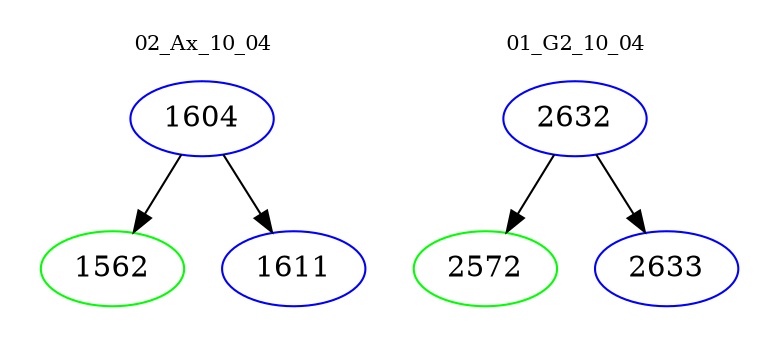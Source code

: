 digraph{
subgraph cluster_0 {
color = white
label = "02_Ax_10_04";
fontsize=10;
T0_1604 [label="1604", color="blue"]
T0_1604 -> T0_1562 [color="black"]
T0_1562 [label="1562", color="green"]
T0_1604 -> T0_1611 [color="black"]
T0_1611 [label="1611", color="blue"]
}
subgraph cluster_1 {
color = white
label = "01_G2_10_04";
fontsize=10;
T1_2632 [label="2632", color="blue"]
T1_2632 -> T1_2572 [color="black"]
T1_2572 [label="2572", color="green"]
T1_2632 -> T1_2633 [color="black"]
T1_2633 [label="2633", color="blue"]
}
}
